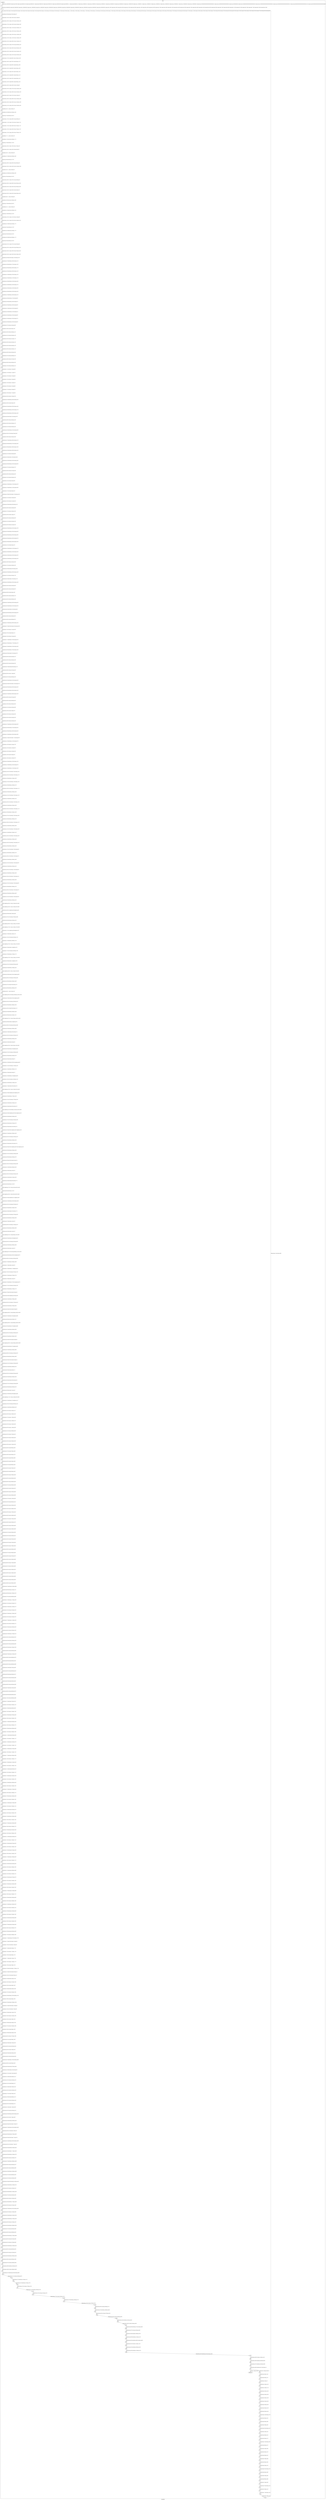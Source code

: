 digraph G {
label="Btor2XCFA";
subgraph cluster_0 {
label="main";
main_init[];
l1[];
l3[];
l4[];
l5[];
l6[];
l7[];
l8[];
l9[];
l10[];
l11[];
l12[];
l13[];
l14[];
l15[];
l16[];
l17[];
l18[];
l19[];
l20[];
l21[];
l22[];
l23[];
l24[];
l25[];
l26[];
l27[];
l28[];
l29[];
l30[];
l31[];
l32[];
l33[];
l34[];
l35[];
l36[];
l37[];
l38[];
l39[];
l40[];
l41[];
l42[];
l43[];
l44[];
l45[];
l46[];
l47[];
l48[];
l49[];
l50[];
l51[];
l52[];
l53[];
l54[];
l55[];
l56[];
l57[];
l58[];
l59[];
l60[];
l61[];
l62[];
l63[];
l64[];
l65[];
l66[];
l67[];
l68[];
l69[];
l70[];
l71[];
l72[];
l73[];
l74[];
l75[];
l76[];
l77[];
l78[];
l79[];
l80[];
l81[];
l82[];
l83[];
l84[];
l85[];
l86[];
l87[];
l88[];
l89[];
l90[];
l91[];
l92[];
l93[];
l94[];
l95[];
l96[];
l97[];
l98[];
l99[];
l100[];
l101[];
l102[];
l103[];
l104[];
l105[];
l106[];
l107[];
l108[];
l109[];
l110[];
l111[];
l112[];
l113[];
l114[];
l115[];
l116[];
l117[];
l118[];
l119[];
l120[];
l121[];
l122[];
l123[];
l124[];
l125[];
l126[];
l127[];
l128[];
l129[];
l130[];
l131[];
l132[];
l133[];
l134[];
l135[];
l136[];
l137[];
l138[];
l139[];
l140[];
l141[];
l142[];
l143[];
l144[];
l145[];
l146[];
l147[];
l148[];
l149[];
l150[];
l151[];
l152[];
l153[];
l154[];
l155[];
l156[];
l157[];
l158[];
l159[];
l160[];
l161[];
l162[];
l163[];
l164[];
l165[];
l166[];
l167[];
l168[];
l169[];
l170[];
l171[];
l172[];
l173[];
l174[];
l175[];
l176[];
l177[];
l178[];
l179[];
l180[];
l181[];
l182[];
l183[];
l184[];
l185[];
l186[];
l187[];
l188[];
l189[];
l190[];
l191[];
l192[];
l193[];
l194[];
l195[];
l196[];
l197[];
l198[];
l199[];
l200[];
l201[];
l202[];
l203[];
l204[];
l205[];
l206[];
l207[];
l208[];
l209[];
l210[];
l211[];
l212[];
l213[];
l214[];
l215[];
l216[];
l217[];
l218[];
l219[];
l220[];
l221[];
l222[];
l223[];
l224[];
l225[];
l226[];
l227[];
l228[];
l229[];
l230[];
l231[];
l232[];
l233[];
l234[];
l235[];
l236[];
l237[];
l238[];
l239[];
l240[];
l241[];
l242[];
l243[];
l244[];
l245[];
l246[];
l247[];
l248[];
l249[];
l250[];
l251[];
l252[];
l253[];
l254[];
l255[];
l256[];
l257[];
l258[];
l259[];
l260[];
l261[];
l262[];
l263[];
l264[];
l265[];
l266[];
l267[];
l268[];
l269[];
l270[];
l271[];
l272[];
l273[];
l274[];
l275[];
l276[];
l277[];
l278[];
l279[];
l280[];
l281[];
l282[];
l283[];
l284[];
l285[];
l286[];
l287[];
l288[];
l289[];
l290[];
l291[];
l292[];
l293[];
l294[];
l295[];
l296[];
l297[];
l298[];
l299[];
l300[];
l301[];
l302[];
l303[];
l304[];
l305[];
l306[];
l307[];
l308[];
l309[];
l310[];
l311[];
l312[];
l313[];
l314[];
l315[];
l316[];
l317[];
l318[];
l319[];
l320[];
l321[];
l322[];
l323[];
l324[];
l325[];
l326[];
l327[];
l328[];
l329[];
l330[];
l331[];
l332[];
l333[];
l334[];
l335[];
l336[];
l337[];
l338[];
l339[];
l340[];
l341[];
l342[];
l343[];
l344[];
l345[];
l346[];
l347[];
l348[];
l349[];
l350[];
l351[];
l352[];
l353[];
l354[];
l355[];
l356[];
l357[];
l358[];
l359[];
l360[];
l361[];
l362[];
l363[];
l364[];
l365[];
l366[];
l367[];
l368[];
l369[];
l370[];
l371[];
l372[];
l373[];
l374[];
l375[];
l376[];
l377[];
l378[];
l379[];
l380[];
l381[];
l382[];
l383[];
l384[];
l385[];
l386[];
l387[];
l388[];
l389[];
l390[];
l391[];
l392[];
l393[];
l394[];
l395[];
l396[];
l397[];
l398[];
l399[];
l400[];
l401[];
l402[];
l403[];
l404[];
l405[];
l406[];
l407[];
l408[];
l409[];
l410[];
l411[];
l412[];
l413[];
l414[];
l415[];
l416[];
l417[];
l418[];
l419[];
l420[];
l421[];
l422[];
l423[];
l424[];
l425[];
l426[];
l427[];
l428[];
l429[];
l430[];
l431[];
l432[];
l433[];
l434[];
l435[];
l436[];
l437[];
l438[];
l439[];
l440[];
l441[];
l442[];
l443[];
l444[];
l445[];
l446[];
l447[];
l448[];
l449[];
l450[];
l451[];
l452[];
l453[];
l454[];
l455[];
l456[];
l457[];
l458[];
l459[];
l460[];
l461[];
l462[];
l463[];
l464[];
l465[];
l466[];
l467[];
l468[];
l469[];
l470[];
l471[];
l472[];
l473[];
l474[];
l475[];
l476[];
l477[];
l478[];
l479[];
l480[];
l481[];
l482[];
l483[];
l484[];
l485[];
l486[];
l487[];
l488[];
l489[];
l490[];
l491[];
l492[];
l493[];
l494[];
l495[];
l496[];
l497[];
l498[];
l499[];
l500[];
l501[];
l502[];
l503[];
l504[];
l505[];
l506[];
l507[];
l508[];
l509[];
l510[];
l511[];
l512[];
l513[];
l514[];
l515[];
l516[];
l517[];
l518[];
l519[];
l520[];
l521[];
l522[];
l523[];
l524[];
l525[];
l526[];
l527[];
l528[];
l529[];
l530[];
l531[];
l532[];
l533[];
l534[];
l535[];
l536[];
l537[];
l538[];
l539[];
l540[];
l541[];
l542[];
l543[];
l544[];
l545[];
l546[];
l547[];
l548[];
l549[];
l550[];
l551[];
l552[];
l553[];
l554[];
l555[];
l556[];
l557[];
l558[];
l559[];
l560[];
l561[];
l562[];
l563[];
l564[];
l565[];
l566[];
l567[];
l568[];
l569[];
l570[];
l571[];
l572[];
l573[];
l574[];
l575[];
l576[];
l577[];
l578[];
l579[];
l580[];
l581[];
l582[];
l583[];
l584[];
l585[];
l586[];
l587[];
l588[];
l589[];
l590[];
l591[];
l592[];
l593[];
l594[];
l595[];
l596[];
l597[];
l598[];
l599[];
l600[];
l601[];
l602[];
l603[];
l604[];
l605[];
l606[];
l607[];
l608[];
l609[];
l610[];
l611[];
l612[];
l613[];
l614[];
l615[];
l616[];
l617[];
l618[];
l619[];
l620[];
l621[];
l622[];
l623[];
l624[];
l625[];
l626[];
l627[];
l628[];
l629[];
l630[];
l631[];
l632[];
l633[];
l634[];
l635[];
l636[];
l637[];
l638[];
l639[];
l640[];
l641[];
l642[];
l643[];
l644[];
l645[];
l646[];
l647[];
l648[];
l649[];
l650[];
l651[];
l652[];
l653[];
l654[];
l655[];
l656[];
l657[];
l658[];
l659[];
l660[];
l661[];
l662[];
l663[];
l664[];
l665[];
l666[];
l667[];
l668[];
l669[];
l670[];
l671[];
l672[];
l673[];
l674[];
l675[];
l676[];
l677[];
l678[];
l679[];
l680[];
l681[];
l682[];
l683[];
l684[];
l685[];
l686[];
l687[];
l688[];
l689[];
l690[];
l691[];
l692[];
l693[];
l694[];
l695[];
l696[];
l697[];
l698[];
l699[];
l700[];
l701[];
main_error[];
l702[];
l703[];
l704[];
l705[];
l706[];
l707[];
l708[];
l709[];
l710[];
l711[];
l712[];
l713[];
l714[];
l715[];
l716[];
l717[];
l718[];
l719[];
l720[];
l721[];
l722[];
l723[];
l724[];
l725[];
l726[];
l727[];
l728[];
l729[];
l730[];
l731[];
l732[];
l733[];
l734[];
l735[];
l736[];
l737[];
l738[];
l739[];
main_init -> l1 [label="[(assign const_5 #b00000000),(assign const_30 #b0),(assign const_86 #b00010100),(assign const_88 #b00010011),(assign const_90 #b00010010),(assign const_92 #b00010001),(assign const_94 #b00010000),(assign const_96 #b00001111),(assign const_98 #b00001110),(assign const_100 #b00001101),(assign const_102 #b00001100),(assign const_104 #b00001011),(assign const_106 #b00001010),(assign const_108 #b00001001),(assign const_110 #b00001000),(assign const_112 #b00000111),(assign const_114 #b00000110),(assign const_116 #b00000101),(assign const_118 #b00000100),(assign const_120 #b00000011),(assign const_122 #b00000010),(assign const_124 #b00000001),(assign const_163 #b00000000000000000000000000000001),(assign const_164 #b000000000000000000000000),(assign const_169 #b00000000),(assign const_220 #b00000000000000000000000000000100),(assign const_224 #b00000000000000000000000000000010),(assign const_228 #b00000000000000000000000000000110),(assign const_566 #b00000000000000000000000000010100),(assign const_585 #b00000000000000000000000000000000)] "];
l3 -> l4 [label="[(havoc input_85),(havoc input_87),(havoc input_89),(havoc input_91),(havoc input_93),(havoc input_95),(havoc input_97),(havoc input_99),(havoc input_101),(havoc input_103),(havoc input_105),(havoc input_107),(havoc input_109),(havoc input_111),(havoc input_113),(havoc input_115),(havoc input_117),(havoc input_119),(havoc input_121),(havoc input_123),(havoc input_146),(havoc input_147),(havoc input_148),(havoc input_154),(havoc input_155),(havoc input_156),(havoc input_157),(havoc input_168),(havoc input_176),(havoc input_182),(havoc input_185),(havoc input_192),(havoc input_196),(havoc input_197),(havoc input_202),(havoc input_203),(havoc input_207),(havoc input_211),(havoc input_218),(havoc input_219),(havoc input_223),(havoc input_227),(havoc input_256),(havoc input_279),(havoc input_294),(havoc input_305),(havoc input_313),(havoc input_320),(havoc input_322),(havoc input_334),(havoc input_337),(havoc input_364),(havoc input_367)] "];
l4 -> l5 [label="[(assign binary_83 (bvand state_45 (bvnot state_81)))] "];
l5 -> l6 [label="[(assign ternary_125 (ite (= input_123 #b1) const_124 state_6))] "];
l6 -> l7 [label="[(assign ternary_126 (ite (= input_121 #b1) const_122 ternary_125))] "];
l7 -> l8 [label="[(assign ternary_127 (ite (= input_119 #b1) const_120 ternary_126))] "];
l8 -> l9 [label="[(assign ternary_128 (ite (= input_117 #b1) const_118 ternary_127))] "];
l9 -> l10 [label="[(assign ternary_129 (ite (= input_115 #b1) const_116 ternary_128))] "];
l10 -> l11 [label="[(assign ternary_130 (ite (= input_113 #b1) const_114 ternary_129))] "];
l11 -> l12 [label="[(assign ternary_131 (ite (= input_111 #b1) const_112 ternary_130))] "];
l12 -> l13 [label="[(assign ternary_132 (ite (= input_109 #b1) const_110 ternary_131))] "];
l13 -> l14 [label="[(assign ternary_133 (ite (= input_107 #b1) const_108 ternary_132))] "];
l14 -> l15 [label="[(assign ternary_134 (ite (= input_105 #b1) const_106 ternary_133))] "];
l15 -> l16 [label="[(assign ternary_135 (ite (= input_103 #b1) const_104 ternary_134))] "];
l16 -> l17 [label="[(assign ternary_136 (ite (= input_101 #b1) const_102 ternary_135))] "];
l17 -> l18 [label="[(assign ternary_137 (ite (= input_99 #b1) const_100 ternary_136))] "];
l18 -> l19 [label="[(assign ternary_138 (ite (= input_97 #b1) const_98 ternary_137))] "];
l19 -> l20 [label="[(assign ternary_139 (ite (= input_95 #b1) const_96 ternary_138))] "];
l20 -> l21 [label="[(assign ternary_140 (ite (= input_93 #b1) const_94 ternary_139))] "];
l21 -> l22 [label="[(assign ternary_141 (ite (= input_91 #b1) const_92 ternary_140))] "];
l22 -> l23 [label="[(assign ternary_142 (ite (= input_89 #b1) const_90 ternary_141))] "];
l23 -> l24 [label="[(assign ternary_143 (ite (= input_87 #b1) const_88 ternary_142))] "];
l24 -> l25 [label="[(assign ternary_144 (ite (= input_85 #b1) const_86 ternary_143))] "];
l25 -> l26 [label="[(assign ternary_149 (ite (= input_148 #b1) const_124 state_8))] "];
l26 -> l27 [label="[(assign ternary_150 (ite (= input_147 #b1) const_122 ternary_149))] "];
l27 -> l28 [label="[(assign ternary_151 (ite (= input_146 #b1) const_120 ternary_150))] "];
l28 -> l29 [label="[(assign ternary_158 (ite (= input_157 #b1) const_124 state_12))] "];
l29 -> l30 [label="[(assign ternary_159 (ite (= input_156 #b1) const_116 ternary_158))] "];
l30 -> l31 [label="[(assign ternary_160 (ite (= input_155 #b1) const_118 ternary_159))] "];
l31 -> l32 [label="[(assign ternary_161 (ite (= input_154 #b1) const_122 ternary_160))] "];
l32 -> l33 [label="[(assign binary_165 (++ const_164 state_14))] "];
l33 -> l34 [label="[(assign binary_166 (bvadd const_163 binary_165))] "];
l34 -> l35 [label="[(assign slice_167 (extract binary_166 0 8))] "];
l35 -> l36 [label="[(assign ternary_170 (ite (= input_168 #b1) const_169 state_14))] "];
l36 -> l37 [label="[(assign ternary_171 (ite (= input_157 #b1) slice_167 ternary_170))] "];
l37 -> l38 [label="[(assign ternary_172 (ite (= input_156 #b1) slice_167 ternary_171))] "];
l38 -> l39 [label="[(assign ternary_173 (ite (= input_155 #b1) slice_167 ternary_172))] "];
l39 -> l40 [label="[(assign ternary_174 (ite (= input_154 #b1) slice_167 ternary_173))] "];
l40 -> l41 [label="[(assign binary_177 (++ const_164 state_16))] "];
l41 -> l42 [label="[(assign binary_178 (bvsub const_163 binary_177))] "];
l42 -> l43 [label="[(assign slice_179 (extract binary_178 0 8))] "];
l43 -> l44 [label="[(assign ternary_180 (ite (= input_176 #b1) slice_179 state_16))] "];
l44 -> l45 [label="[(assign ternary_183 (ite (= input_182 #b1) state_6 state_18))] "];
l45 -> l46 [label="[(assign binary_186 (++ const_164 state_20))] "];
l46 -> l47 [label="[(assign binary_187 (bvadd const_163 binary_186))] "];
l47 -> l48 [label="[(assign slice_188 (extract binary_187 0 8))] "];
l48 -> l49 [label="[(assign ternary_189 (ite (= input_185 #b1) slice_188 state_20))] "];
l49 -> l50 [label="[(assign ternary_190 (ite (= input_182 #b1) const_124 ternary_189))] "];
l50 -> l51 [label="[(assign binary_193 (++ const_164 state_22))] "];
l51 -> l52 [label="[(assign binary_194 (bvadd const_163 binary_193))] "];
l52 -> l53 [label="[(assign slice_195 (extract binary_194 0 8))] "];
l53 -> l54 [label="[(assign ternary_198 (ite (= input_197 #b1) const_169 state_22))] "];
l54 -> l55 [label="[(assign ternary_199 (ite (= input_196 #b1) slice_195 ternary_198))] "];
l55 -> l56 [label="[(assign ternary_200 (ite (= input_192 #b1) slice_195 ternary_199))] "];
l56 -> l57 [label="[(assign ternary_204 (ite (= input_203 #b1) state_28 state_24))] "];
l57 -> l58 [label="[(assign ternary_205 (ite (= input_202 #b1) state_28 ternary_204))] "];
l58 -> l59 [label="[(assign binary_208 (++ const_164 state_26))] "];
l59 -> l60 [label="[(assign binary_209 (bvsub const_163 binary_208))] "];
l60 -> l61 [label="[(assign slice_210 (extract binary_209 0 8))] "];
l61 -> l62 [label="[(assign binary_212 (++ const_164 state_24))] "];
l62 -> l63 [label="[(assign binary_213 (bvand const_163 binary_212))] "];
l63 -> l64 [label="[(assign slice_214 (extract binary_213 0 8))] "];
l64 -> l65 [label="[(assign ternary_215 (ite (= input_211 #b1) slice_214 state_26))] "];
l65 -> l66 [label="[(assign ternary_216 (ite (= input_207 #b1) slice_210 ternary_215))] "];
l66 -> l67 [label="[(assign binary_221 (bvadd const_220 binary_177))] "];
l67 -> l68 [label="[(assign slice_222 (extract binary_221 0 8))] "];
l68 -> l69 [label="[(assign binary_225 (bvadd const_224 binary_177))] "];
l69 -> l70 [label="[(assign slice_226 (extract binary_225 0 8))] "];
l70 -> l71 [label="[(assign binary_229 (bvadd const_228 binary_177))] "];
l71 -> l72 [label="[(assign slice_230 (extract binary_229 0 8))] "];
l72 -> l73 [label="[(assign ternary_231 (ite (= input_227 #b1) slice_230 state_28))] "];
l73 -> l74 [label="[(assign ternary_232 (ite (= input_223 #b1) slice_226 ternary_231))] "];
l74 -> l75 [label="[(assign ternary_233 (ite (= input_219 #b1) slice_222 ternary_232))] "];
l75 -> l76 [label="[(assign ternary_234 (ite (= input_218 #b1) state_16 ternary_233))] "];
l76 -> l77 [label="[(assign binary_236 (bvand (bvnot state_31) (bvnot input_123)))] "];
l77 -> l78 [label="[(assign binary_237 (bvand binary_236 (bvnot input_121)))] "];
l78 -> l79 [label="[(assign binary_238 (bvand binary_237 (bvnot input_119)))] "];
l79 -> l80 [label="[(assign binary_239 (bvand binary_238 (bvnot input_117)))] "];
l80 -> l81 [label="[(assign binary_240 (bvand binary_239 (bvnot input_115)))] "];
l81 -> l82 [label="[(assign binary_241 (bvand binary_240 (bvnot input_113)))] "];
l82 -> l83 [label="[(assign binary_242 (bvand binary_241 (bvnot input_111)))] "];
l83 -> l84 [label="[(assign binary_243 (bvand binary_242 (bvnot input_109)))] "];
l84 -> l85 [label="[(assign binary_244 (bvand binary_243 (bvnot input_107)))] "];
l85 -> l86 [label="[(assign binary_245 (bvand binary_244 (bvnot input_105)))] "];
l86 -> l87 [label="[(assign binary_246 (bvand binary_245 (bvnot input_103)))] "];
l87 -> l88 [label="[(assign binary_247 (bvand binary_246 (bvnot input_101)))] "];
l88 -> l89 [label="[(assign binary_248 (bvand binary_247 (bvnot input_99)))] "];
l89 -> l90 [label="[(assign binary_249 (bvand binary_248 (bvnot input_97)))] "];
l90 -> l91 [label="[(assign binary_250 (bvand binary_249 (bvnot input_95)))] "];
l91 -> l92 [label="[(assign binary_251 (bvand binary_250 (bvnot input_93)))] "];
l92 -> l93 [label="[(assign binary_252 (bvand binary_251 (bvnot input_91)))] "];
l93 -> l94 [label="[(assign binary_253 (bvand binary_252 (bvnot input_89)))] "];
l94 -> l95 [label="[(assign binary_254 (bvand binary_253 (bvnot input_87)))] "];
l95 -> l96 [label="[(assign binary_255 (bvand binary_254 (bvnot input_85)))] "];
l96 -> l97 [label="[(assign binary_257 (bvor binary_255 input_256))] "];
l97 -> l98 [label="[(assign binary_259 (bvor state_33 input_123))] "];
l98 -> l99 [label="[(assign binary_260 (bvor binary_259 input_121))] "];
l99 -> l100 [label="[(assign binary_261 (bvor binary_260 input_119))] "];
l100 -> l101 [label="[(assign binary_262 (bvor binary_261 input_117))] "];
l101 -> l102 [label="[(assign binary_263 (bvor binary_262 input_115))] "];
l102 -> l103 [label="[(assign binary_264 (bvor binary_263 input_113))] "];
l103 -> l104 [label="[(assign binary_265 (bvor binary_264 input_111))] "];
l104 -> l105 [label="[(assign binary_266 (bvor binary_265 input_109))] "];
l105 -> l106 [label="[(assign binary_267 (bvor binary_266 input_107))] "];
l106 -> l107 [label="[(assign binary_268 (bvor binary_267 input_105))] "];
l107 -> l108 [label="[(assign binary_269 (bvor binary_268 input_103))] "];
l108 -> l109 [label="[(assign binary_270 (bvor binary_269 input_101))] "];
l109 -> l110 [label="[(assign binary_271 (bvor binary_270 input_99))] "];
l110 -> l111 [label="[(assign binary_272 (bvor binary_271 input_97))] "];
l111 -> l112 [label="[(assign binary_273 (bvor binary_272 input_95))] "];
l112 -> l113 [label="[(assign binary_274 (bvor binary_273 input_93))] "];
l113 -> l114 [label="[(assign binary_275 (bvor binary_274 input_91))] "];
l114 -> l115 [label="[(assign binary_276 (bvor binary_275 input_89))] "];
l115 -> l116 [label="[(assign binary_277 (bvor binary_276 input_87))] "];
l116 -> l117 [label="[(assign binary_278 (bvor binary_277 input_85))] "];
l117 -> l118 [label="[(assign binary_280 (bvor binary_278 input_279))] "];
l118 -> l119 [label="[(assign binary_281 (bvand binary_280 (bvnot input_182)))] "];
l119 -> l120 [label="[(assign binary_283 (bvor state_35 input_182))] "];
l120 -> l121 [label="[(assign binary_284 (bvand binary_283 (bvnot input_148)))] "];
l121 -> l122 [label="[(assign binary_285 (bvand binary_284 (bvnot input_147)))] "];
l122 -> l123 [label="[(assign binary_286 (bvand binary_285 (bvnot input_146)))] "];
l123 -> l124 [label="[(assign binary_288 (bvand state_37 (bvnot input_279)))] "];
l124 -> l125 [label="[(assign binary_289 (bvor binary_288 input_148))] "];
l125 -> l126 [label="[(assign binary_290 (bvor binary_289 input_147))] "];
l126 -> l127 [label="[(assign binary_291 (bvor binary_290 input_146))] "];
l127 -> l128 [label="[(assign binary_292 (bvand binary_291 (bvnot input_256)))] "];
l128 -> l129 [label="[(assign binary_295 (bvor (bvnot state_39) input_294))] "];
l129 -> l130 [label="[(assign binary_296 (bvor binary_295 input_168))] "];
l130 -> l131 [label="[(assign binary_297 (bvand binary_296 (bvnot input_157)))] "];
l131 -> l132 [label="[(assign binary_298 (bvand binary_297 (bvnot input_156)))] "];
l132 -> l133 [label="[(assign binary_299 (bvand binary_298 (bvnot input_155)))] "];
l133 -> l134 [label="[(assign binary_300 (bvand binary_299 (bvnot input_154)))] "];
l134 -> l135 [label="[(assign binary_301 (bvor binary_300 input_256))] "];
l135 -> l136 [label="[(assign binary_303 (bvand state_41 (bvnot input_294)))] "];
l136 -> l137 [label="[(assign binary_304 (bvand binary_303 (bvnot input_168)))] "];
l137 -> l138 [label="[(assign binary_306 (bvand binary_304 (bvnot input_305)))] "];
l138 -> l139 [label="[(assign binary_307 (bvor binary_306 input_157))] "];
l139 -> l140 [label="[(assign binary_308 (bvor binary_307 input_156))] "];
l140 -> l141 [label="[(assign binary_309 (bvor binary_308 input_155))] "];
l141 -> l142 [label="[(assign binary_310 (bvor binary_309 input_154))] "];
l142 -> l143 [label="[(assign binary_312 (bvor state_43 input_305))] "];
l143 -> l144 [label="[(assign binary_314 (bvand binary_312 (bvnot input_313)))] "];
l144 -> l145 [label="[(assign binary_315 (bvand binary_314 (bvnot input_256)))] "];
l145 -> l146 [label="[(assign binary_317 (bvor state_45 input_313))] "];
l146 -> l147 [label="[(assign binary_319 (bvand (bvnot state_47) (bvnot input_182)))] "];
l147 -> l148 [label="[(assign binary_321 (bvor binary_319 input_320))] "];
l148 -> l149 [label="[(assign binary_323 (bvor binary_321 input_322))] "];
l149 -> l150 [label="[(assign binary_325 (bvand state_49 (bvnot input_197)))] "];
l150 -> l151 [label="[(assign binary_326 (bvor binary_325 input_185))] "];
l151 -> l152 [label="[(assign binary_327 (bvor binary_326 input_182))] "];
l152 -> l153 [label="[(assign binary_329 (bvor state_51 input_227))] "];
l153 -> l154 [label="[(assign binary_330 (bvor binary_329 input_223))] "];
l154 -> l155 [label="[(assign binary_331 (bvor binary_330 input_219))] "];
l155 -> l156 [label="[(assign binary_332 (bvor binary_331 input_218))] "];
l156 -> l157 [label="[(assign binary_333 (bvand binary_332 (bvnot input_176)))] "];
l157 -> l158 [label="[(assign binary_335 (bvand binary_333 (bvnot input_334)))] "];
l158 -> l159 [label="[(assign binary_336 (bvand binary_335 (bvnot input_196)))] "];
l159 -> l160 [label="[(assign binary_338 (bvand binary_336 (bvnot input_337)))] "];
l160 -> l161 [label="[(assign binary_339 (bvand binary_338 (bvnot input_192)))] "];
l161 -> l162 [label="[(assign binary_341 (bvor state_53 input_197))] "];
l162 -> l163 [label="[(assign binary_342 (bvand binary_341 (bvnot input_227)))] "];
l163 -> l164 [label="[(assign binary_343 (bvand binary_342 (bvnot input_223)))] "];
l164 -> l165 [label="[(assign binary_344 (bvand binary_343 (bvnot input_219)))] "];
l165 -> l166 [label="[(assign binary_345 (bvand binary_344 (bvnot input_218)))] "];
l166 -> l167 [label="[(assign binary_346 (bvor binary_345 input_196))] "];
l167 -> l168 [label="[(assign binary_347 (bvor binary_346 input_192))] "];
l168 -> l169 [label="[(assign binary_349 (bvand state_55 (bvnot input_185)))] "];
l169 -> l170 [label="[(assign binary_350 (bvand binary_349 (bvnot input_148)))] "];
l170 -> l171 [label="[(assign binary_351 (bvor binary_350 input_176))] "];
l171 -> l172 [label="[(assign binary_353 (bvand state_57 (bvnot input_147)))] "];
l172 -> l173 [label="[(assign binary_354 (bvand binary_353 (bvnot input_146)))] "];
l173 -> l174 [label="[(assign binary_355 (bvor binary_354 input_334))] "];
l174 -> l175 [label="[(assign binary_356 (bvor binary_355 input_337))] "];
l175 -> l176 [label="[(assign binary_358 (bvor state_59 input_148))] "];
l176 -> l177 [label="[(assign binary_359 (bvor binary_358 input_147))] "];
l177 -> l178 [label="[(assign binary_360 (bvor binary_359 input_146))] "];
l178 -> l179 [label="[(assign binary_361 (bvand binary_360 (bvnot input_320)))] "];
l179 -> l180 [label="[(assign binary_362 (bvand binary_361 (bvnot input_322)))] "];
l180 -> l181 [label="[(assign binary_365 (bvand state_61 (bvnot input_364)))] "];
l181 -> l182 [label="[(assign binary_366 (bvand binary_365 (bvnot input_202)))] "];
l182 -> l183 [label="[(assign binary_368 (bvor binary_366 input_367))] "];
l183 -> l184 [label="[(assign binary_369 (bvor binary_368 input_207))] "];
l184 -> l185 [label="[(assign binary_370 (bvand binary_369 (bvnot input_154)))] "];
l185 -> l186 [label="[(assign binary_372 (bvand (bvnot state_63) (bvnot input_203)))] "];
l186 -> l187 [label="[(assign binary_373 (bvor binary_372 input_320))] "];
l187 -> l188 [label="[(assign binary_375 (bvor state_65 input_211))] "];
l188 -> l189 [label="[(assign binary_376 (bvor binary_375 input_202))] "];
l189 -> l190 [label="[(assign binary_377 (bvand binary_376 (bvnot input_367)))] "];
l190 -> l191 [label="[(assign binary_378 (bvand binary_377 (bvnot input_157)))] "];
l191 -> l192 [label="[(assign binary_379 (bvand binary_378 (bvnot input_156)))] "];
l192 -> l193 [label="[(assign binary_380 (bvand binary_379 (bvnot input_155)))] "];
l193 -> l194 [label="[(assign binary_382 (bvand state_67 (bvnot input_207)))] "];
l194 -> l195 [label="[(assign binary_383 (bvor binary_382 input_157))] "];
l195 -> l196 [label="[(assign binary_384 (bvor binary_383 input_156))] "];
l196 -> l197 [label="[(assign binary_385 (bvor binary_384 input_155))] "];
l197 -> l198 [label="[(assign binary_387 (bvand state_69 (bvnot input_211)))] "];
l198 -> l199 [label="[(assign binary_388 (bvor binary_387 input_203))] "];
l199 -> l200 [label="[(assign binary_390 (bvor state_71 input_364))] "];
l200 -> l201 [label="[(assign binary_391 (bvor binary_390 input_154))] "];
l201 -> l202 [label="[(assign binary_392 (bvand binary_391 (bvnot input_320)))] "];
l202 -> l203 [label="[(assign binary_394 (bvand (bvnot state_73) (bvnot input_227)))] "];
l203 -> l204 [label="[(assign binary_395 (bvand binary_394 (bvnot input_223)))] "];
l204 -> l205 [label="[(assign binary_396 (bvand binary_395 (bvnot input_219)))] "];
l205 -> l206 [label="[(assign binary_397 (bvand binary_396 (bvnot input_218)))] "];
l206 -> l207 [label="[(assign binary_398 (bvor binary_397 input_203))] "];
l207 -> l208 [label="[(assign binary_399 (bvor binary_398 input_202))] "];
l208 -> l209 [label="[(assign binary_400 (bvor binary_399 input_334))] "];
l209 -> l210 [label="[(assign binary_401 (bvor binary_400 input_196))] "];
l210 -> l211 [label="[(assign binary_403 (bvor state_75 input_227))] "];
l211 -> l212 [label="[(assign binary_404 (bvor binary_403 input_223))] "];
l212 -> l213 [label="[(assign binary_405 (bvor binary_404 input_219))] "];
l213 -> l214 [label="[(assign binary_406 (bvor binary_405 input_218))] "];
l214 -> l215 [label="[(assign binary_407 (bvand binary_406 (bvnot input_203)))] "];
l215 -> l216 [label="[(assign binary_408 (bvand binary_407 (bvnot input_202)))] "];
l216 -> l217 [label="[(assign binary_409 (bvand binary_408 (bvnot input_334)))] "];
l217 -> l218 [label="[(assign binary_410 (bvand binary_409 (bvnot input_196)))] "];
l218 -> l219 [label="[(assign binary_412 (bvand (bvnot state_77) (bvnot input_367)))] "];
l219 -> l220 [label="[(assign binary_413 (bvand binary_412 (bvnot input_207)))] "];
l220 -> l221 [label="[(assign binary_414 (bvor binary_413 input_176))] "];
l221 -> l222 [label="[(assign binary_415 (bvor binary_414 input_337))] "];
l222 -> l223 [label="[(assign binary_416 (bvor binary_415 input_192))] "];
l223 -> l224 [label="[(assign binary_418 (bvor state_79 input_367))] "];
l224 -> l225 [label="[(assign binary_419 (bvor binary_418 input_207))] "];
l225 -> l226 [label="[(assign binary_420 (bvand binary_419 (bvnot input_176)))] "];
l226 -> l227 [label="[(assign binary_421 (bvand binary_420 (bvnot input_337)))] "];
l227 -> l228 [label="[(assign binary_422 (bvand binary_421 (bvnot input_192)))] "];
l228 -> l229 [label="[(assign binary_424 (bvor (bvnot state_31) (bvnot input_123)))] "];
l229 -> l230 [label="[(assign binary_425 (bvor (bvnot state_31) (bvnot input_121)))] "];
l230 -> l231 [label="[(assign binary_426 (bvand binary_424 binary_425))] "];
l231 -> l232 [label="[(assign binary_427 (bvor (bvnot state_31) (bvnot input_119)))] "];
l232 -> l233 [label="[(assign binary_428 (bvand binary_426 binary_427))] "];
l233 -> l234 [label="[(assign binary_429 (bvor (bvnot state_31) (bvnot input_117)))] "];
l234 -> l235 [label="[(assign binary_430 (bvand binary_428 binary_429))] "];
l235 -> l236 [label="[(assign binary_431 (bvor (bvnot state_31) (bvnot input_115)))] "];
l236 -> l237 [label="[(assign binary_432 (bvand binary_430 binary_431))] "];
l237 -> l238 [label="[(assign binary_433 (bvor (bvnot state_31) (bvnot input_113)))] "];
l238 -> l239 [label="[(assign binary_434 (bvand binary_432 binary_433))] "];
l239 -> l240 [label="[(assign binary_435 (bvor (bvnot state_31) (bvnot input_111)))] "];
l240 -> l241 [label="[(assign binary_436 (bvand binary_434 binary_435))] "];
l241 -> l242 [label="[(assign binary_437 (bvor (bvnot state_31) (bvnot input_109)))] "];
l242 -> l243 [label="[(assign binary_438 (bvand binary_436 binary_437))] "];
l243 -> l244 [label="[(assign binary_439 (bvor (bvnot state_31) (bvnot input_107)))] "];
l244 -> l245 [label="[(assign binary_440 (bvand binary_438 binary_439))] "];
l245 -> l246 [label="[(assign binary_441 (bvor (bvnot state_31) (bvnot input_105)))] "];
l246 -> l247 [label="[(assign binary_442 (bvand binary_440 binary_441))] "];
l247 -> l248 [label="[(assign binary_443 (bvor (bvnot state_31) (bvnot input_103)))] "];
l248 -> l249 [label="[(assign binary_444 (bvand binary_442 binary_443))] "];
l249 -> l250 [label="[(assign binary_445 (bvor (bvnot state_31) (bvnot input_101)))] "];
l250 -> l251 [label="[(assign binary_446 (bvand binary_444 binary_445))] "];
l251 -> l252 [label="[(assign binary_447 (bvor (bvnot state_31) (bvnot input_99)))] "];
l252 -> l253 [label="[(assign binary_448 (bvand binary_446 binary_447))] "];
l253 -> l254 [label="[(assign binary_449 (bvor (bvnot state_31) (bvnot input_97)))] "];
l254 -> l255 [label="[(assign binary_450 (bvand binary_448 binary_449))] "];
l255 -> l256 [label="[(assign binary_451 (bvor (bvnot state_31) (bvnot input_95)))] "];
l256 -> l257 [label="[(assign binary_452 (bvand binary_450 binary_451))] "];
l257 -> l258 [label="[(assign binary_453 (bvor (bvnot state_31) (bvnot input_93)))] "];
l258 -> l259 [label="[(assign binary_454 (bvand binary_452 binary_453))] "];
l259 -> l260 [label="[(assign binary_455 (bvor (bvnot state_31) (bvnot input_91)))] "];
l260 -> l261 [label="[(assign binary_456 (bvand binary_454 binary_455))] "];
l261 -> l262 [label="[(assign binary_457 (bvor (bvnot state_31) (bvnot input_89)))] "];
l262 -> l263 [label="[(assign binary_458 (bvand binary_456 binary_457))] "];
l263 -> l264 [label="[(assign binary_459 (bvor (bvnot state_31) (bvnot input_87)))] "];
l264 -> l265 [label="[(assign binary_460 (bvand binary_458 binary_459))] "];
l265 -> l266 [label="[(assign binary_461 (bvor (bvnot state_31) (bvnot input_85)))] "];
l266 -> l267 [label="[(assign binary_462 (bvand binary_460 binary_461))] "];
l267 -> l268 [label="[(assign comparison_463 (ite (= const_122 state_8) #b1 #b0))] "];
l268 -> l269 [label="[(assign comparison_464 (ite (= const_120 state_8) #b1 #b0))] "];
l269 -> l270 [label="[(assign binary_465 (bvor comparison_463 comparison_464))] "];
l270 -> l271 [label="[(assign binary_466 (bvand state_37 binary_465))] "];
l271 -> l272 [label="[(assign binary_467 (bvor (bvnot input_279) binary_466))] "];
l272 -> l273 [label="[(assign binary_468 (bvand binary_462 binary_467))] "];
l273 -> l274 [label="[(assign comparison_469 (ite (= const_118 state_12) #b1 #b0))] "];
l274 -> l275 [label="[(assign comparison_470 (ite (= const_116 state_12) #b1 #b0))] "];
l275 -> l276 [label="[(assign binary_471 (bvor comparison_469 comparison_470))] "];
l276 -> l277 [label="[(assign binary_472 (bvand state_41 binary_471))] "];
l277 -> l278 [label="[(assign binary_473 (bvor (bvnot input_294) binary_472))] "];
l278 -> l279 [label="[(assign binary_474 (bvand binary_468 binary_473))] "];
l279 -> l280 [label="[(assign comparison_475 (ite (= const_122 state_12) #b1 #b0))] "];
l280 -> l281 [label="[(assign binary_476 (bvand state_41 comparison_475))] "];
l281 -> l282 [label="[(assign binary_477 (bvor (bvnot input_168) binary_476))] "];
l282 -> l283 [label="[(assign binary_478 (bvand binary_474 binary_477))] "];
l283 -> l284 [label="[(assign comparison_479 (ite (= const_124 state_12) #b1 #b0))] "];
l284 -> l285 [label="[(assign binary_480 (bvand state_41 comparison_479))] "];
l285 -> l286 [label="[(assign binary_481 (bvor (bvnot input_305) binary_480))] "];
l286 -> l287 [label="[(assign binary_482 (bvand binary_478 binary_481))] "];
l287 -> l288 [label="[(assign comparison_483 (ite (= state_14 state_6) #b1 #b0))] "];
l288 -> l289 [label="[(assign binary_484 (bvand state_43 (bvnot comparison_483)))] "];
l289 -> l290 [label="[(assign binary_485 (bvor (bvnot input_313) binary_484))] "];
l290 -> l291 [label="[(assign binary_486 (bvand binary_482 binary_485))] "];
l291 -> l292 [label="[(assign binary_487 (bvor state_49 (bvnot input_197)))] "];
l292 -> l293 [label="[(assign binary_488 (bvand binary_486 binary_487))] "];
l293 -> l294 [label="[(assign binary_489 (++ const_164 state_18))] "];
l294 -> l295 [label="[(assign comparison_490 (ite (bvule binary_489 binary_186) #b1 #b0))] "];
l295 -> l296 [label="[(assign binary_491 (bvand state_55 (bvnot comparison_490)))] "];
l296 -> l297 [label="[(assign binary_492 (bvor (bvnot input_185) binary_491))] "];
l297 -> l298 [label="[(assign binary_493 (bvand binary_488 binary_492))] "];
l298 -> l299 [label="[(assign binary_494 (bvor state_69 (bvnot input_211)))] "];
l299 -> l300 [label="[(assign binary_495 (bvand binary_493 binary_494))] "];
l300 -> l301 [label="[(assign binary_496 (bvand const_224 binary_212))] "];
l301 -> l302 [label="[(assign comparison_497 (ite (= const_224 binary_496) #b1 #b0))] "];
l302 -> l303 [label="[(assign binary_498 (bvand state_61 comparison_497))] "];
l303 -> l304 [label="[(assign binary_499 (bvor (bvnot input_364) binary_498))] "];
l304 -> l305 [label="[(assign binary_500 (bvand binary_495 binary_499))] "];
l305 -> l306 [label="[(assign binary_501 (bvand state_33 (bvnot state_47)))] "];
l306 -> l307 [label="[(assign binary_502 (bvor (bvnot input_182) binary_501))] "];
l307 -> l308 [label="[(assign binary_503 (bvand binary_500 binary_502))] "];
l308 -> l309 [label="[(assign binary_504 (bvand state_35 state_55))] "];
l309 -> l310 [label="[(assign comparison_505 (ite (= state_20 state_18) #b1 #b0))] "];
l310 -> l311 [label="[(assign binary_506 (bvand binary_504 comparison_505))] "];
l311 -> l312 [label="[(assign binary_507 (bvor (bvnot input_148) binary_506))] "];
l312 -> l313 [label="[(assign binary_508 (bvand binary_503 binary_507))] "];
l313 -> l314 [label="[(assign binary_509 (bvand state_35 state_57))] "];
l314 -> l315 [label="[(assign binary_510 (bvand binary_509 (bvnot comparison_490)))] "];
l315 -> l316 [label="[(assign binary_511 (bvor (bvnot input_147) binary_510))] "];
l316 -> l317 [label="[(assign binary_512 (bvand binary_508 binary_511))] "];
l317 -> l318 [label="[(assign binary_513 (bvand state_35 state_57))] "];
l318 -> l319 [label="[(assign binary_514 (bvand binary_513 comparison_505))] "];
l319 -> l320 [label="[(assign binary_515 (bvor (bvnot input_146) binary_514))] "];
l320 -> l321 [label="[(assign binary_516 (bvand binary_512 binary_515))] "];
l321 -> l322 [label="[(assign binary_517 (bvand state_53 (bvnot state_73)))] "];
l322 -> l323 [label="[(assign comparison_518 (ite (= const_124 state_20) #b1 #b0))] "];
l323 -> l324 [label="[(assign binary_519 (bvand comparison_505 comparison_518))] "];
l324 -> l325 [label="[(assign binary_520 (bvand binary_517 binary_519))] "];
l325 -> l326 [label="[(assign binary_521 (bvor (bvnot input_227) binary_520))] "];
l326 -> l327 [label="[(assign binary_522 (bvand binary_516 binary_521))] "];
l327 -> l328 [label="[(assign binary_523 (bvand state_53 (bvnot state_73)))] "];
l328 -> l329 [label="[(assign comparison_524 (ite (bvule binary_186 const_163) #b1 #b0))] "];
l329 -> l330 [label="[(assign binary_525 (bvand comparison_505 (bvnot comparison_524)))] "];
l330 -> l331 [label="[(assign binary_526 (bvand binary_523 binary_525))] "];
l331 -> l332 [label="[(assign binary_527 (bvor (bvnot input_223) binary_526))] "];
l332 -> l333 [label="[(assign binary_528 (bvand binary_522 binary_527))] "];
l333 -> l334 [label="[(assign binary_529 (bvand state_53 (bvnot state_73)))] "];
l334 -> l335 [label="[(assign binary_530 (bvand (bvnot comparison_490) comparison_518))] "];
l335 -> l336 [label="[(assign binary_531 (bvand binary_529 binary_530))] "];
l336 -> l337 [label="[(assign binary_532 (bvor (bvnot input_219) binary_531))] "];
l337 -> l338 [label="[(assign binary_533 (bvand binary_528 binary_532))] "];
l338 -> l339 [label="[(assign binary_534 (bvand state_53 (bvnot state_73)))] "];
l339 -> l340 [label="[(assign binary_535 (bvand (bvnot comparison_490) (bvnot comparison_524)))] "];
l340 -> l341 [label="[(assign binary_536 (bvand binary_534 binary_535))] "];
l341 -> l342 [label="[(assign binary_537 (bvor (bvnot input_218) binary_536))] "];
l342 -> l343 [label="[(assign binary_538 (bvand binary_533 binary_537))] "];
l343 -> l344 [label="[(assign binary_539 (bvand (bvnot state_63) state_75))] "];
l344 -> l345 [label="[(assign binary_540 (bvor (bvnot input_203) binary_539))] "];
l345 -> l346 [label="[(assign binary_541 (bvand binary_538 binary_540))] "];
l346 -> l347 [label="[(assign binary_542 (bvand state_61 state_75))] "];
l347 -> l348 [label="[(assign binary_543 (bvor (bvnot input_202) binary_542))] "];
l348 -> l349 [label="[(assign binary_544 (bvand binary_541 binary_543))] "];
l349 -> l350 [label="[(assign binary_545 (bvand state_65 (bvnot state_77)))] "];
l350 -> l351 [label="[(assign slice_546 (extract binary_213 8 32))] "];
l351 -> l352 [label="[(assign comparison_547 (ite (= const_164 slice_546) #b1 #b0))] "];
l352 -> l353 [label="[(assign slice_548 (extract binary_213 0 8))] "];
l353 -> l354 [label="[(assign comparison_549 (ite (= state_26 slice_548) #b1 #b0))] "];
l354 -> l355 [label="[(assign binary_550 (bvand comparison_547 comparison_549))] "];
l355 -> l356 [label="[(assign binary_551 (bvand binary_545 (bvnot binary_550)))] "];
l356 -> l357 [label="[(assign binary_552 (bvor (bvnot input_367) binary_551))] "];
l357 -> l358 [label="[(assign binary_553 (bvand binary_544 binary_552))] "];
l358 -> l359 [label="[(assign binary_554 (bvand state_67 (bvnot state_77)))] "];
l359 -> l360 [label="[(assign binary_555 (bvor (bvnot input_207) binary_554))] "];
l360 -> l361 [label="[(assign binary_556 (bvand binary_553 binary_555))] "];
l361 -> l362 [label="[(assign binary_557 (bvand state_51 state_79))] "];
l362 -> l363 [label="[(assign binary_558 (bvor (bvnot input_176) binary_557))] "];
l363 -> l364 [label="[(assign binary_559 (bvand binary_556 binary_558))] "];
l364 -> l365 [label="[(assign binary_560 (bvand state_51 state_75))] "];
l365 -> l366 [label="[(assign comparison_561 (ite (= const_86 state_22) #b1 #b0))] "];
l366 -> l367 [label="[(assign binary_562 (bvand binary_560 comparison_561))] "];
l367 -> l368 [label="[(assign binary_563 (bvor (bvnot input_334) binary_562))] "];
l368 -> l369 [label="[(assign binary_564 (bvand binary_559 binary_563))] "];
l369 -> l370 [label="[(assign binary_565 (bvand state_51 state_75))] "];
l370 -> l371 [label="[(assign comparison_567 (ite (bvule const_566 binary_193) #b1 #b0))] "];
l371 -> l372 [label="[(assign binary_568 (bvand binary_565 (bvnot comparison_567)))] "];
l372 -> l373 [label="[(assign binary_569 (bvor (bvnot input_196) binary_568))] "];
l373 -> l374 [label="[(assign binary_570 (bvand binary_564 binary_569))] "];
l374 -> l375 [label="[(assign binary_571 (bvand state_51 state_79))] "];
l375 -> l376 [label="[(assign binary_572 (bvand binary_571 comparison_561))] "];
l376 -> l377 [label="[(assign binary_573 (bvor (bvnot input_337) binary_572))] "];
l377 -> l378 [label="[(assign binary_574 (bvand binary_570 binary_573))] "];
l378 -> l379 [label="[(assign binary_575 (bvand state_51 state_79))] "];
l379 -> l380 [label="[(assign binary_576 (bvand binary_575 (bvnot comparison_567)))] "];
l380 -> l381 [label="[(assign binary_577 (bvor (bvnot input_192) binary_576))] "];
l381 -> l382 [label="[(assign binary_578 (bvand binary_574 binary_577))] "];
l382 -> l383 [label="[(assign binary_579 (bvand (bvnot state_39) state_65))] "];
l383 -> l384 [label="[(assign binary_580 (bvand comparison_497 binary_550))] "];
l384 -> l385 [label="[(assign binary_581 (bvand binary_579 binary_580))] "];
l385 -> l386 [label="[(assign binary_582 (bvor (bvnot input_157) binary_581))] "];
l386 -> l387 [label="[(assign binary_583 (bvand binary_578 binary_582))] "];
l387 -> l388 [label="[(assign binary_584 (bvand (bvnot state_39) state_65))] "];
l388 -> l389 [label="[(assign comparison_586 (ite (= const_585 binary_496) #b1 #b0))] "];
l389 -> l390 [label="[(assign binary_587 (bvand binary_550 comparison_586))] "];
l390 -> l391 [label="[(assign binary_588 (bvand const_220 binary_212))] "];
l391 -> l392 [label="[(assign comparison_589 (ite (= const_585 binary_588) #b1 #b0))] "];
l392 -> l393 [label="[(assign binary_590 (bvand binary_587 comparison_589))] "];
l393 -> l394 [label="[(assign binary_591 (bvand binary_584 binary_590))] "];
l394 -> l395 [label="[(assign binary_592 (bvor (bvnot input_156) binary_591))] "];
l395 -> l396 [label="[(assign binary_593 (bvand binary_583 binary_592))] "];
l396 -> l397 [label="[(assign binary_594 (bvand (bvnot state_39) state_65))] "];
l397 -> l398 [label="[(assign comparison_595 (ite (= const_220 binary_588) #b1 #b0))] "];
l398 -> l399 [label="[(assign binary_596 (bvand binary_587 comparison_595))] "];
l399 -> l400 [label="[(assign binary_597 (bvand binary_594 binary_596))] "];
l400 -> l401 [label="[(assign binary_598 (bvor (bvnot input_155) binary_597))] "];
l401 -> l402 [label="[(assign binary_599 (bvand binary_593 binary_598))] "];
l402 -> l403 [label="[(assign binary_600 (bvand (bvnot state_39) state_61))] "];
l403 -> l404 [label="[(assign binary_601 (bvor (bvnot input_154) binary_600))] "];
l404 -> l405 [label="[(assign binary_602 (bvand binary_599 binary_601))] "];
l405 -> l406 [label="[(assign binary_603 (bvand state_59 state_71))] "];
l406 -> l407 [label="[(assign binary_604 (bvor (bvnot input_320) binary_603))] "];
l407 -> l408 [label="[(assign binary_605 (bvand binary_602 binary_604))] "];
l408 -> l409 [label="[(assign binary_606 (bvand state_59 (bvnot state_63)))] "];
l409 -> l410 [label="[(assign binary_607 (bvor (bvnot input_322) binary_606))] "];
l410 -> l411 [label="[(assign binary_608 (bvand binary_605 binary_607))] "];
l411 -> l412 [label="[(assign binary_609 (bvand state_37 state_43))] "];
l412 -> l413 [label="[(assign binary_610 (bvand binary_609 comparison_483))] "];
l413 -> l414 [label="[(assign comparison_611 (ite (= const_124 state_8) #b1 #b0))] "];
l414 -> l415 [label="[(assign binary_612 (bvand binary_610 comparison_611))] "];
l415 -> l416 [label="[(assign binary_613 (bvor (bvnot input_256) binary_612))] "];
l416 -> l417 [label="[(assign binary_614 (bvand binary_608 binary_613))] "];
l417 -> l418 [label="[(assign binary_615 (bvor input_123 input_121))] "];
l418 -> l419 [label="[(assign binary_616 (bvor input_119 binary_615))] "];
l419 -> l420 [label="[(assign binary_617 (bvor input_117 binary_616))] "];
l420 -> l421 [label="[(assign binary_618 (bvor input_115 binary_617))] "];
l421 -> l422 [label="[(assign binary_619 (bvor input_113 binary_618))] "];
l422 -> l423 [label="[(assign binary_620 (bvor input_111 binary_619))] "];
l423 -> l424 [label="[(assign binary_621 (bvor input_109 binary_620))] "];
l424 -> l425 [label="[(assign binary_622 (bvor input_107 binary_621))] "];
l425 -> l426 [label="[(assign binary_623 (bvor input_105 binary_622))] "];
l426 -> l427 [label="[(assign binary_624 (bvor input_103 binary_623))] "];
l427 -> l428 [label="[(assign binary_625 (bvor input_101 binary_624))] "];
l428 -> l429 [label="[(assign binary_626 (bvor input_99 binary_625))] "];
l429 -> l430 [label="[(assign binary_627 (bvor input_97 binary_626))] "];
l430 -> l431 [label="[(assign binary_628 (bvor input_95 binary_627))] "];
l431 -> l432 [label="[(assign binary_629 (bvor input_93 binary_628))] "];
l432 -> l433 [label="[(assign binary_630 (bvor input_91 binary_629))] "];
l433 -> l434 [label="[(assign binary_631 (bvor input_89 binary_630))] "];
l434 -> l435 [label="[(assign binary_632 (bvor input_87 binary_631))] "];
l435 -> l436 [label="[(assign binary_633 (bvor input_85 binary_632))] "];
l436 -> l437 [label="[(assign binary_634 (bvor input_279 binary_633))] "];
l437 -> l438 [label="[(assign binary_635 (bvor input_294 binary_634))] "];
l438 -> l439 [label="[(assign binary_636 (bvor input_168 binary_635))] "];
l439 -> l440 [label="[(assign binary_637 (bvor input_305 binary_636))] "];
l440 -> l441 [label="[(assign binary_638 (bvor input_313 binary_637))] "];
l441 -> l442 [label="[(assign binary_639 (bvor input_197 binary_638))] "];
l442 -> l443 [label="[(assign binary_640 (bvor input_185 binary_639))] "];
l443 -> l444 [label="[(assign binary_641 (bvor input_211 binary_640))] "];
l444 -> l445 [label="[(assign binary_642 (bvor input_364 binary_641))] "];
l445 -> l446 [label="[(assign binary_643 (bvor input_182 binary_642))] "];
l446 -> l447 [label="[(assign binary_644 (bvor input_148 binary_643))] "];
l447 -> l448 [label="[(assign binary_645 (bvor input_147 binary_644))] "];
l448 -> l449 [label="[(assign binary_646 (bvor input_146 binary_645))] "];
l449 -> l450 [label="[(assign binary_647 (bvor input_227 binary_646))] "];
l450 -> l451 [label="[(assign binary_648 (bvor input_223 binary_647))] "];
l451 -> l452 [label="[(assign binary_649 (bvor input_219 binary_648))] "];
l452 -> l453 [label="[(assign binary_650 (bvor input_218 binary_649))] "];
l453 -> l454 [label="[(assign binary_651 (bvor input_203 binary_650))] "];
l454 -> l455 [label="[(assign binary_652 (bvor input_202 binary_651))] "];
l455 -> l456 [label="[(assign binary_653 (bvor input_367 binary_652))] "];
l456 -> l457 [label="[(assign binary_654 (bvor input_207 binary_653))] "];
l457 -> l458 [label="[(assign binary_655 (bvor input_176 binary_654))] "];
l458 -> l459 [label="[(assign binary_656 (bvor input_334 binary_655))] "];
l459 -> l460 [label="[(assign binary_657 (bvor input_196 binary_656))] "];
l460 -> l461 [label="[(assign binary_658 (bvor input_337 binary_657))] "];
l461 -> l462 [label="[(assign binary_659 (bvor input_192 binary_658))] "];
l462 -> l463 [label="[(assign binary_660 (bvor input_157 binary_659))] "];
l463 -> l464 [label="[(assign binary_661 (bvor input_156 binary_660))] "];
l464 -> l465 [label="[(assign binary_662 (bvor input_155 binary_661))] "];
l465 -> l466 [label="[(assign binary_663 (bvor input_154 binary_662))] "];
l466 -> l467 [label="[(assign binary_664 (bvor input_320 binary_663))] "];
l467 -> l468 [label="[(assign binary_665 (bvor input_322 binary_664))] "];
l468 -> l469 [label="[(assign binary_666 (bvor input_256 binary_665))] "];
l469 -> l470 [label="[(assign binary_667 (bvand binary_614 binary_666))] "];
l470 -> l471 [label="[(assign binary_668 (bvand input_123 input_121))] "];
l471 -> l472 [label="[(assign binary_669 (bvand input_119 binary_615))] "];
l472 -> l473 [label="[(assign binary_670 (bvor binary_668 binary_669))] "];
l473 -> l474 [label="[(assign binary_671 (bvand input_117 binary_616))] "];
l474 -> l475 [label="[(assign binary_672 (bvor binary_670 binary_671))] "];
l475 -> l476 [label="[(assign binary_673 (bvand input_115 binary_617))] "];
l476 -> l477 [label="[(assign binary_674 (bvor binary_672 binary_673))] "];
l477 -> l478 [label="[(assign binary_675 (bvand input_113 binary_618))] "];
l478 -> l479 [label="[(assign binary_676 (bvor binary_674 binary_675))] "];
l479 -> l480 [label="[(assign binary_677 (bvand input_111 binary_619))] "];
l480 -> l481 [label="[(assign binary_678 (bvor binary_676 binary_677))] "];
l481 -> l482 [label="[(assign binary_679 (bvand input_109 binary_620))] "];
l482 -> l483 [label="[(assign binary_680 (bvor binary_678 binary_679))] "];
l483 -> l484 [label="[(assign binary_681 (bvand input_107 binary_621))] "];
l484 -> l485 [label="[(assign binary_682 (bvor binary_680 binary_681))] "];
l485 -> l486 [label="[(assign binary_683 (bvand input_105 binary_622))] "];
l486 -> l487 [label="[(assign binary_684 (bvor binary_682 binary_683))] "];
l487 -> l488 [label="[(assign binary_685 (bvand input_103 binary_623))] "];
l488 -> l489 [label="[(assign binary_686 (bvor binary_684 binary_685))] "];
l489 -> l490 [label="[(assign binary_687 (bvand input_101 binary_624))] "];
l490 -> l491 [label="[(assign binary_688 (bvor binary_686 binary_687))] "];
l491 -> l492 [label="[(assign binary_689 (bvand input_99 binary_625))] "];
l492 -> l493 [label="[(assign binary_690 (bvor binary_688 binary_689))] "];
l493 -> l494 [label="[(assign binary_691 (bvand input_97 binary_626))] "];
l494 -> l495 [label="[(assign binary_692 (bvor binary_690 binary_691))] "];
l495 -> l496 [label="[(assign binary_693 (bvand input_95 binary_627))] "];
l496 -> l497 [label="[(assign binary_694 (bvor binary_692 binary_693))] "];
l497 -> l498 [label="[(assign binary_695 (bvand input_93 binary_628))] "];
l498 -> l499 [label="[(assign binary_696 (bvor binary_694 binary_695))] "];
l499 -> l500 [label="[(assign binary_697 (bvand input_91 binary_629))] "];
l500 -> l501 [label="[(assign binary_698 (bvor binary_696 binary_697))] "];
l501 -> l502 [label="[(assign binary_699 (bvand input_89 binary_630))] "];
l502 -> l503 [label="[(assign binary_700 (bvor binary_698 binary_699))] "];
l503 -> l504 [label="[(assign binary_701 (bvand input_87 binary_631))] "];
l504 -> l505 [label="[(assign binary_702 (bvor binary_700 binary_701))] "];
l505 -> l506 [label="[(assign binary_703 (bvand input_85 binary_632))] "];
l506 -> l507 [label="[(assign binary_704 (bvor binary_702 binary_703))] "];
l507 -> l508 [label="[(assign binary_705 (bvand input_279 binary_633))] "];
l508 -> l509 [label="[(assign binary_706 (bvor binary_704 binary_705))] "];
l509 -> l510 [label="[(assign binary_707 (bvand input_294 binary_634))] "];
l510 -> l511 [label="[(assign binary_708 (bvor binary_706 binary_707))] "];
l511 -> l512 [label="[(assign binary_709 (bvand input_168 binary_635))] "];
l512 -> l513 [label="[(assign binary_710 (bvor binary_708 binary_709))] "];
l513 -> l514 [label="[(assign binary_711 (bvand input_305 binary_636))] "];
l514 -> l515 [label="[(assign binary_712 (bvor binary_710 binary_711))] "];
l515 -> l516 [label="[(assign binary_713 (bvand input_313 binary_637))] "];
l516 -> l517 [label="[(assign binary_714 (bvor binary_712 binary_713))] "];
l517 -> l518 [label="[(assign binary_715 (bvand input_197 binary_638))] "];
l518 -> l519 [label="[(assign binary_716 (bvor binary_714 binary_715))] "];
l519 -> l520 [label="[(assign binary_717 (bvand input_185 binary_639))] "];
l520 -> l521 [label="[(assign binary_718 (bvor binary_716 binary_717))] "];
l521 -> l522 [label="[(assign binary_719 (bvand input_211 binary_640))] "];
l522 -> l523 [label="[(assign binary_720 (bvor binary_718 binary_719))] "];
l523 -> l524 [label="[(assign binary_721 (bvand input_364 binary_641))] "];
l524 -> l525 [label="[(assign binary_722 (bvor binary_720 binary_721))] "];
l525 -> l526 [label="[(assign binary_723 (bvand input_182 binary_642))] "];
l526 -> l527 [label="[(assign binary_724 (bvor binary_722 binary_723))] "];
l527 -> l528 [label="[(assign binary_725 (bvand input_148 binary_643))] "];
l528 -> l529 [label="[(assign binary_726 (bvor binary_724 binary_725))] "];
l529 -> l530 [label="[(assign binary_727 (bvand input_147 binary_644))] "];
l530 -> l531 [label="[(assign binary_728 (bvor binary_726 binary_727))] "];
l531 -> l532 [label="[(assign binary_729 (bvand input_146 binary_645))] "];
l532 -> l533 [label="[(assign binary_730 (bvor binary_728 binary_729))] "];
l533 -> l534 [label="[(assign binary_731 (bvand input_227 binary_646))] "];
l534 -> l535 [label="[(assign binary_732 (bvor binary_730 binary_731))] "];
l535 -> l536 [label="[(assign binary_733 (bvand input_223 binary_647))] "];
l536 -> l537 [label="[(assign binary_734 (bvor binary_732 binary_733))] "];
l537 -> l538 [label="[(assign binary_735 (bvand input_219 binary_648))] "];
l538 -> l539 [label="[(assign binary_736 (bvor binary_734 binary_735))] "];
l539 -> l540 [label="[(assign binary_737 (bvand input_218 binary_649))] "];
l540 -> l541 [label="[(assign binary_738 (bvor binary_736 binary_737))] "];
l541 -> l542 [label="[(assign binary_739 (bvand input_203 binary_650))] "];
l542 -> l543 [label="[(assign binary_740 (bvor binary_738 binary_739))] "];
l543 -> l544 [label="[(assign binary_741 (bvand input_202 binary_651))] "];
l544 -> l545 [label="[(assign binary_742 (bvor binary_740 binary_741))] "];
l545 -> l546 [label="[(assign binary_743 (bvand input_367 binary_652))] "];
l546 -> l547 [label="[(assign binary_744 (bvor binary_742 binary_743))] "];
l547 -> l548 [label="[(assign binary_745 (bvand input_207 binary_653))] "];
l548 -> l549 [label="[(assign binary_746 (bvor binary_744 binary_745))] "];
l549 -> l550 [label="[(assign binary_747 (bvand input_176 binary_654))] "];
l550 -> l551 [label="[(assign binary_748 (bvor binary_746 binary_747))] "];
l551 -> l552 [label="[(assign binary_749 (bvand input_334 binary_655))] "];
l552 -> l553 [label="[(assign binary_750 (bvor binary_748 binary_749))] "];
l553 -> l554 [label="[(assign binary_751 (bvand input_196 binary_656))] "];
l554 -> l555 [label="[(assign binary_752 (bvor binary_750 binary_751))] "];
l555 -> l556 [label="[(assign binary_753 (bvand input_337 binary_657))] "];
l556 -> l557 [label="[(assign binary_754 (bvor binary_752 binary_753))] "];
l557 -> l558 [label="[(assign binary_755 (bvand input_192 binary_658))] "];
l558 -> l559 [label="[(assign binary_756 (bvor binary_754 binary_755))] "];
l559 -> l560 [label="[(assign binary_757 (bvand input_157 binary_659))] "];
l560 -> l561 [label="[(assign binary_758 (bvor binary_756 binary_757))] "];
l561 -> l562 [label="[(assign binary_759 (bvand input_156 binary_660))] "];
l562 -> l563 [label="[(assign binary_760 (bvor binary_758 binary_759))] "];
l563 -> l564 [label="[(assign binary_761 (bvand input_155 binary_661))] "];
l564 -> l565 [label="[(assign binary_762 (bvor binary_760 binary_761))] "];
l565 -> l566 [label="[(assign binary_763 (bvand input_154 binary_662))] "];
l566 -> l567 [label="[(assign binary_764 (bvor binary_762 binary_763))] "];
l567 -> l568 [label="[(assign binary_765 (bvand input_320 binary_663))] "];
l568 -> l569 [label="[(assign binary_766 (bvor binary_764 binary_765))] "];
l569 -> l570 [label="[(assign binary_767 (bvand input_322 binary_664))] "];
l570 -> l571 [label="[(assign binary_768 (bvor binary_766 binary_767))] "];
l571 -> l572 [label="[(assign binary_769 (bvand input_256 binary_665))] "];
l572 -> l573 [label="[(assign binary_770 (bvor binary_768 binary_769))] "];
l573 -> l574 [label="[(assign binary_771 (bvand binary_667 (bvnot binary_770)))] "];
l574 -> l575 [label="[(assign binary_772 (bvand (bvnot state_31) state_33))] "];
l575 -> l576 [label="[(assign binary_773 (bvor (bvnot state_31) state_33))] "];
l576 -> l577 [label="[(assign binary_774 (bvand state_35 binary_773))] "];
l577 -> l578 [label="[(assign binary_775 (bvor binary_772 binary_774))] "];
l578 -> l579 [label="[(assign binary_776 (bvor state_35 binary_773))] "];
l579 -> l580 [label="[(assign binary_777 (bvand state_37 binary_776))] "];
l580 -> l581 [label="[(assign binary_778 (bvor binary_775 binary_777))] "];
l581 -> l582 [label="[(assign binary_779 (bvor state_37 binary_776))] "];
l582 -> l583 [label="[(assign binary_780 (bvand (bvnot binary_778) binary_779))] "];
l583 -> l584 [label="[(assign binary_781 (bvand (bvnot state_39) state_41))] "];
l584 -> l585 [label="[(assign binary_782 (bvor (bvnot state_39) state_41))] "];
l585 -> l586 [label="[(assign binary_783 (bvand state_43 binary_782))] "];
l586 -> l587 [label="[(assign binary_784 (bvor binary_781 binary_783))] "];
l587 -> l588 [label="[(assign binary_785 (bvor state_43 binary_782))] "];
l588 -> l589 [label="[(assign binary_786 (bvand state_45 binary_785))] "];
l589 -> l590 [label="[(assign binary_787 (bvor binary_784 binary_786))] "];
l590 -> l591 [label="[(assign binary_788 (bvand binary_780 (bvnot binary_787)))] "];
l591 -> l592 [label="[(assign binary_789 (bvor state_45 binary_785))] "];
l592 -> l593 [label="[(assign binary_790 (bvand binary_788 binary_789))] "];
l593 -> l594 [label="[(assign binary_791 (bvand (bvnot state_47) state_49))] "];
l594 -> l595 [label="[(assign binary_792 (bvor (bvnot state_47) state_49))] "];
l595 -> l596 [label="[(assign binary_793 (bvand state_51 binary_792))] "];
l596 -> l597 [label="[(assign binary_794 (bvor binary_791 binary_793))] "];
l597 -> l598 [label="[(assign binary_795 (bvor state_51 binary_792))] "];
l598 -> l599 [label="[(assign binary_796 (bvand state_53 binary_795))] "];
l599 -> l600 [label="[(assign binary_797 (bvor binary_794 binary_796))] "];
l600 -> l601 [label="[(assign binary_798 (bvor state_53 binary_795))] "];
l601 -> l602 [label="[(assign binary_799 (bvand state_55 binary_798))] "];
l602 -> l603 [label="[(assign binary_800 (bvor binary_797 binary_799))] "];
l603 -> l604 [label="[(assign binary_801 (bvor state_55 binary_798))] "];
l604 -> l605 [label="[(assign binary_802 (bvand state_57 binary_801))] "];
l605 -> l606 [label="[(assign binary_803 (bvor binary_800 binary_802))] "];
l606 -> l607 [label="[(assign binary_804 (bvor state_57 binary_801))] "];
l607 -> l608 [label="[(assign binary_805 (bvand state_59 binary_804))] "];
l608 -> l609 [label="[(assign binary_806 (bvor binary_803 binary_805))] "];
l609 -> l610 [label="[(assign binary_807 (bvand binary_790 (bvnot binary_806)))] "];
l610 -> l611 [label="[(assign binary_808 (bvor state_59 binary_804))] "];
l611 -> l612 [label="[(assign binary_809 (bvand binary_807 binary_808))] "];
l612 -> l613 [label="[(assign binary_810 (bvand state_61 (bvnot state_63)))] "];
l613 -> l614 [label="[(assign binary_811 (bvor state_61 (bvnot state_63)))] "];
l614 -> l615 [label="[(assign binary_812 (bvand state_65 binary_811))] "];
l615 -> l616 [label="[(assign binary_813 (bvor binary_810 binary_812))] "];
l616 -> l617 [label="[(assign binary_814 (bvor state_65 binary_811))] "];
l617 -> l618 [label="[(assign binary_815 (bvand state_67 binary_814))] "];
l618 -> l619 [label="[(assign binary_816 (bvor binary_813 binary_815))] "];
l619 -> l620 [label="[(assign binary_817 (bvor state_67 binary_814))] "];
l620 -> l621 [label="[(assign binary_818 (bvand state_69 binary_817))] "];
l621 -> l622 [label="[(assign binary_819 (bvor binary_816 binary_818))] "];
l622 -> l623 [label="[(assign binary_820 (bvor state_69 binary_817))] "];
l623 -> l624 [label="[(assign binary_821 (bvand state_71 binary_820))] "];
l624 -> l625 [label="[(assign binary_822 (bvor binary_819 binary_821))] "];
l625 -> l626 [label="[(assign binary_823 (bvand binary_809 (bvnot binary_822)))] "];
l626 -> l627 [label="[(assign binary_824 (bvor state_71 binary_820))] "];
l627 -> l628 [label="[(assign binary_825 (bvand binary_823 binary_824))] "];
l628 -> l629 [label="[(assign binary_826 (bvand (bvnot state_73) state_75))] "];
l629 -> l630 [label="[(assign binary_827 (bvand binary_825 (bvnot binary_826)))] "];
l630 -> l631 [label="[(assign binary_828 (bvor (bvnot state_73) state_75))] "];
l631 -> l632 [label="[(assign binary_829 (bvand binary_827 binary_828))] "];
l632 -> l633 [label="[(assign binary_830 (bvand (bvnot state_77) state_79))] "];
l633 -> l634 [label="[(assign binary_831 (bvand binary_829 (bvnot binary_830)))] "];
l634 -> l635 [label="[(assign binary_832 (bvor (bvnot state_77) state_79))] "];
l635 -> l636 [label="[(assign binary_833 (bvand binary_831 binary_832))] "];
l636 -> l637 [label="[(assign binary_834 (bvand binary_771 binary_833))] "];
l637 -> l638 [label="[(assign binary_835 (bvand binary_281 binary_257))] "];
l638 -> l639 [label="[(assign binary_836 (bvor binary_281 binary_257))] "];
l639 -> l640 [label="[(assign binary_837 (bvand binary_286 binary_836))] "];
l640 -> l641 [label="[(assign binary_838 (bvor binary_835 binary_837))] "];
l641 -> l642 [label="[(assign binary_839 (bvor binary_286 binary_836))] "];
l642 -> l643 [label="[(assign binary_840 (bvand binary_292 binary_839))] "];
l643 -> l644 [label="[(assign binary_841 (bvor binary_838 binary_840))] "];
l644 -> l645 [label="[(assign binary_842 (bvor binary_292 binary_839))] "];
l645 -> l646 [label="[(assign binary_843 (bvand (bvnot binary_841) binary_842))] "];
l646 -> l647 [label="[(assign binary_844 (bvand binary_310 binary_301))] "];
l647 -> l648 [label="[(assign binary_845 (bvor binary_310 binary_301))] "];
l648 -> l649 [label="[(assign binary_846 (bvand binary_315 binary_845))] "];
l649 -> l650 [label="[(assign binary_847 (bvor binary_844 binary_846))] "];
l650 -> l651 [label="[(assign binary_848 (bvor binary_315 binary_845))] "];
l651 -> l652 [label="[(assign binary_849 (bvand binary_317 binary_848))] "];
l652 -> l653 [label="[(assign binary_850 (bvor binary_847 binary_849))] "];
l653 -> l654 [label="[(assign binary_851 (bvand binary_843 (bvnot binary_850)))] "];
l654 -> l655 [label="[(assign binary_852 (bvor binary_317 binary_848))] "];
l655 -> l656 [label="[(assign binary_853 (bvand binary_851 binary_852))] "];
l656 -> l657 [label="[(assign binary_854 (bvand binary_327 binary_323))] "];
l657 -> l658 [label="[(assign binary_855 (bvor binary_327 binary_323))] "];
l658 -> l659 [label="[(assign binary_856 (bvand binary_339 binary_855))] "];
l659 -> l660 [label="[(assign binary_857 (bvor binary_854 binary_856))] "];
l660 -> l661 [label="[(assign binary_858 (bvor binary_339 binary_855))] "];
l661 -> l662 [label="[(assign binary_859 (bvand binary_347 binary_858))] "];
l662 -> l663 [label="[(assign binary_860 (bvor binary_857 binary_859))] "];
l663 -> l664 [label="[(assign binary_861 (bvor binary_347 binary_858))] "];
l664 -> l665 [label="[(assign binary_862 (bvand binary_351 binary_861))] "];
l665 -> l666 [label="[(assign binary_863 (bvor binary_860 binary_862))] "];
l666 -> l667 [label="[(assign binary_864 (bvor binary_351 binary_861))] "];
l667 -> l668 [label="[(assign binary_865 (bvand binary_356 binary_864))] "];
l668 -> l669 [label="[(assign binary_866 (bvor binary_863 binary_865))] "];
l669 -> l670 [label="[(assign binary_867 (bvor binary_356 binary_864))] "];
l670 -> l671 [label="[(assign binary_868 (bvand binary_362 binary_867))] "];
l671 -> l672 [label="[(assign binary_869 (bvor binary_866 binary_868))] "];
l672 -> l673 [label="[(assign binary_870 (bvand binary_853 (bvnot binary_869)))] "];
l673 -> l674 [label="[(assign binary_871 (bvor binary_362 binary_867))] "];
l674 -> l675 [label="[(assign binary_872 (bvand binary_870 binary_871))] "];
l675 -> l676 [label="[(assign binary_873 (bvand binary_370 binary_373))] "];
l676 -> l677 [label="[(assign binary_874 (bvor binary_370 binary_373))] "];
l677 -> l678 [label="[(assign binary_875 (bvand binary_380 binary_874))] "];
l678 -> l679 [label="[(assign binary_876 (bvor binary_873 binary_875))] "];
l679 -> l680 [label="[(assign binary_877 (bvor binary_380 binary_874))] "];
l680 -> l681 [label="[(assign binary_878 (bvand binary_385 binary_877))] "];
l681 -> l682 [label="[(assign binary_879 (bvor binary_876 binary_878))] "];
l682 -> l683 [label="[(assign binary_880 (bvor binary_385 binary_877))] "];
l683 -> l684 [label="[(assign binary_881 (bvand binary_388 binary_880))] "];
l684 -> l685 [label="[(assign binary_882 (bvor binary_879 binary_881))] "];
l685 -> l686 [label="[(assign binary_883 (bvor binary_388 binary_880))] "];
l686 -> l687 [label="[(assign binary_884 (bvand binary_392 binary_883))] "];
l687 -> l688 [label="[(assign binary_885 (bvor binary_882 binary_884))] "];
l688 -> l689 [label="[(assign binary_886 (bvand binary_872 (bvnot binary_885)))] "];
l689 -> l690 [label="[(assign binary_887 (bvor binary_392 binary_883))] "];
l690 -> l691 [label="[(assign binary_888 (bvand binary_886 binary_887))] "];
l691 -> l692 [label="[(assign binary_889 (bvand binary_401 binary_410))] "];
l692 -> l693 [label="[(assign binary_890 (bvand binary_888 (bvnot binary_889)))] "];
l693 -> l694 [label="[(assign binary_891 (bvor binary_401 binary_410))] "];
l694 -> l695 [label="[(assign binary_892 (bvand binary_890 binary_891))] "];
l695 -> l696 [label="[(assign binary_893 (bvand binary_416 binary_422))] "];
l696 -> l697 [label="[(assign binary_894 (bvand binary_892 (bvnot binary_893)))] "];
l697 -> l698 [label="[(assign binary_895 (bvor binary_416 binary_422))] "];
l698 -> l699 [label="[(assign binary_896 (bvand binary_894 binary_895))] "];
l699 -> l700 [label="[(assign binary_897 (bvand binary_834 binary_896))] "];
l700 -> l701 [label="[(assign binary_898 (bvand binary_897 (bvnot state_81)))] "];
l701 -> main_error [label="[(assume (= binary_83 #b1))] "];
l701 -> l702 [label="[(assume (not (= binary_83 #b1)))] "];
l702 -> l703 [label="[(assign state_6 ternary_144)] "];
l703 -> l704 [label="[(assign state_8 ternary_151)] "];
l704 -> l705 [label="[(assign state_10 state_10)] "];
l705 -> l706 [label="[(assign state_12 ternary_161)] "];
l706 -> l707 [label="[(assign state_14 ternary_174)] "];
l707 -> l708 [label="[(assign state_16 ternary_180)] "];
l708 -> l709 [label="[(assign state_18 ternary_183)] "];
l709 -> l710 [label="[(assign state_20 ternary_190)] "];
l710 -> l711 [label="[(assign state_22 ternary_200)] "];
l711 -> l712 [label="[(assign state_24 ternary_205)] "];
l712 -> l713 [label="[(assign state_26 ternary_216)] "];
l713 -> l714 [label="[(assign state_28 ternary_234)] "];
l714 -> l715 [label="[(assign state_31 (bvnot binary_257))] "];
l715 -> l716 [label="[(assign state_33 binary_281)] "];
l716 -> l717 [label="[(assign state_35 binary_286)] "];
l717 -> l718 [label="[(assign state_37 binary_292)] "];
l718 -> l719 [label="[(assign state_39 (bvnot binary_301))] "];
l719 -> l720 [label="[(assign state_41 binary_310)] "];
l720 -> l721 [label="[(assign state_43 binary_315)] "];
l721 -> l722 [label="[(assign state_45 binary_317)] "];
l722 -> l723 [label="[(assign state_47 (bvnot binary_323))] "];
l723 -> l724 [label="[(assign state_49 binary_327)] "];
l724 -> l725 [label="[(assign state_51 binary_339)] "];
l725 -> l726 [label="[(assign state_53 binary_347)] "];
l726 -> l727 [label="[(assign state_55 binary_351)] "];
l727 -> l728 [label="[(assign state_57 binary_356)] "];
l728 -> l729 [label="[(assign state_59 binary_362)] "];
l729 -> l730 [label="[(assign state_61 binary_370)] "];
l730 -> l731 [label="[(assign state_63 (bvnot binary_373))] "];
l731 -> l732 [label="[(assign state_65 binary_380)] "];
l732 -> l733 [label="[(assign state_67 binary_385)] "];
l733 -> l734 [label="[(assign state_69 binary_388)] "];
l734 -> l735 [label="[(assign state_71 binary_392)] "];
l735 -> l736 [label="[(assign state_73 (bvnot binary_401))] "];
l736 -> l737 [label="[(assign state_75 binary_410)] "];
l737 -> l738 [label="[(assign state_77 (bvnot binary_416))] "];
l738 -> l739 [label="[(assign state_79 binary_422)] "];
l739 -> l3 [label="[(assign state_81 (bvnot binary_898))] "];
l1 -> l3 [label="[(assign state_6 #b00000000),(assign state_8 #b00000000),(assign state_10 #b00000000),(assign state_12 #b00000000),(assign state_14 #b00000000),(assign state_16 #b00000000),(assign state_18 #b00000000),(assign state_20 #b00000000),(assign state_22 #b00000000),(assign state_24 #b00000000),(assign state_26 #b00000000),(assign state_28 #b00000000),(assign state_31 #b0),(assign state_33 #b0),(assign state_35 #b0),(assign state_37 #b0),(assign state_39 #b0),(assign state_41 #b0),(assign state_43 #b0),(assign state_45 #b0),(assign state_47 #b0),(assign state_49 #b0),(assign state_51 #b0),(assign state_53 #b0),(assign state_55 #b0),(assign state_57 #b0),(assign state_59 #b0),(assign state_61 #b0),(assign state_63 #b0),(assign state_65 #b0),(assign state_67 #b0),(assign state_69 #b0),(assign state_71 #b0),(assign state_73 #b0),(assign state_75 #b0),(assign state_77 #b0),(assign state_79 #b0),(assign state_81 #b0)] "];

}
}
